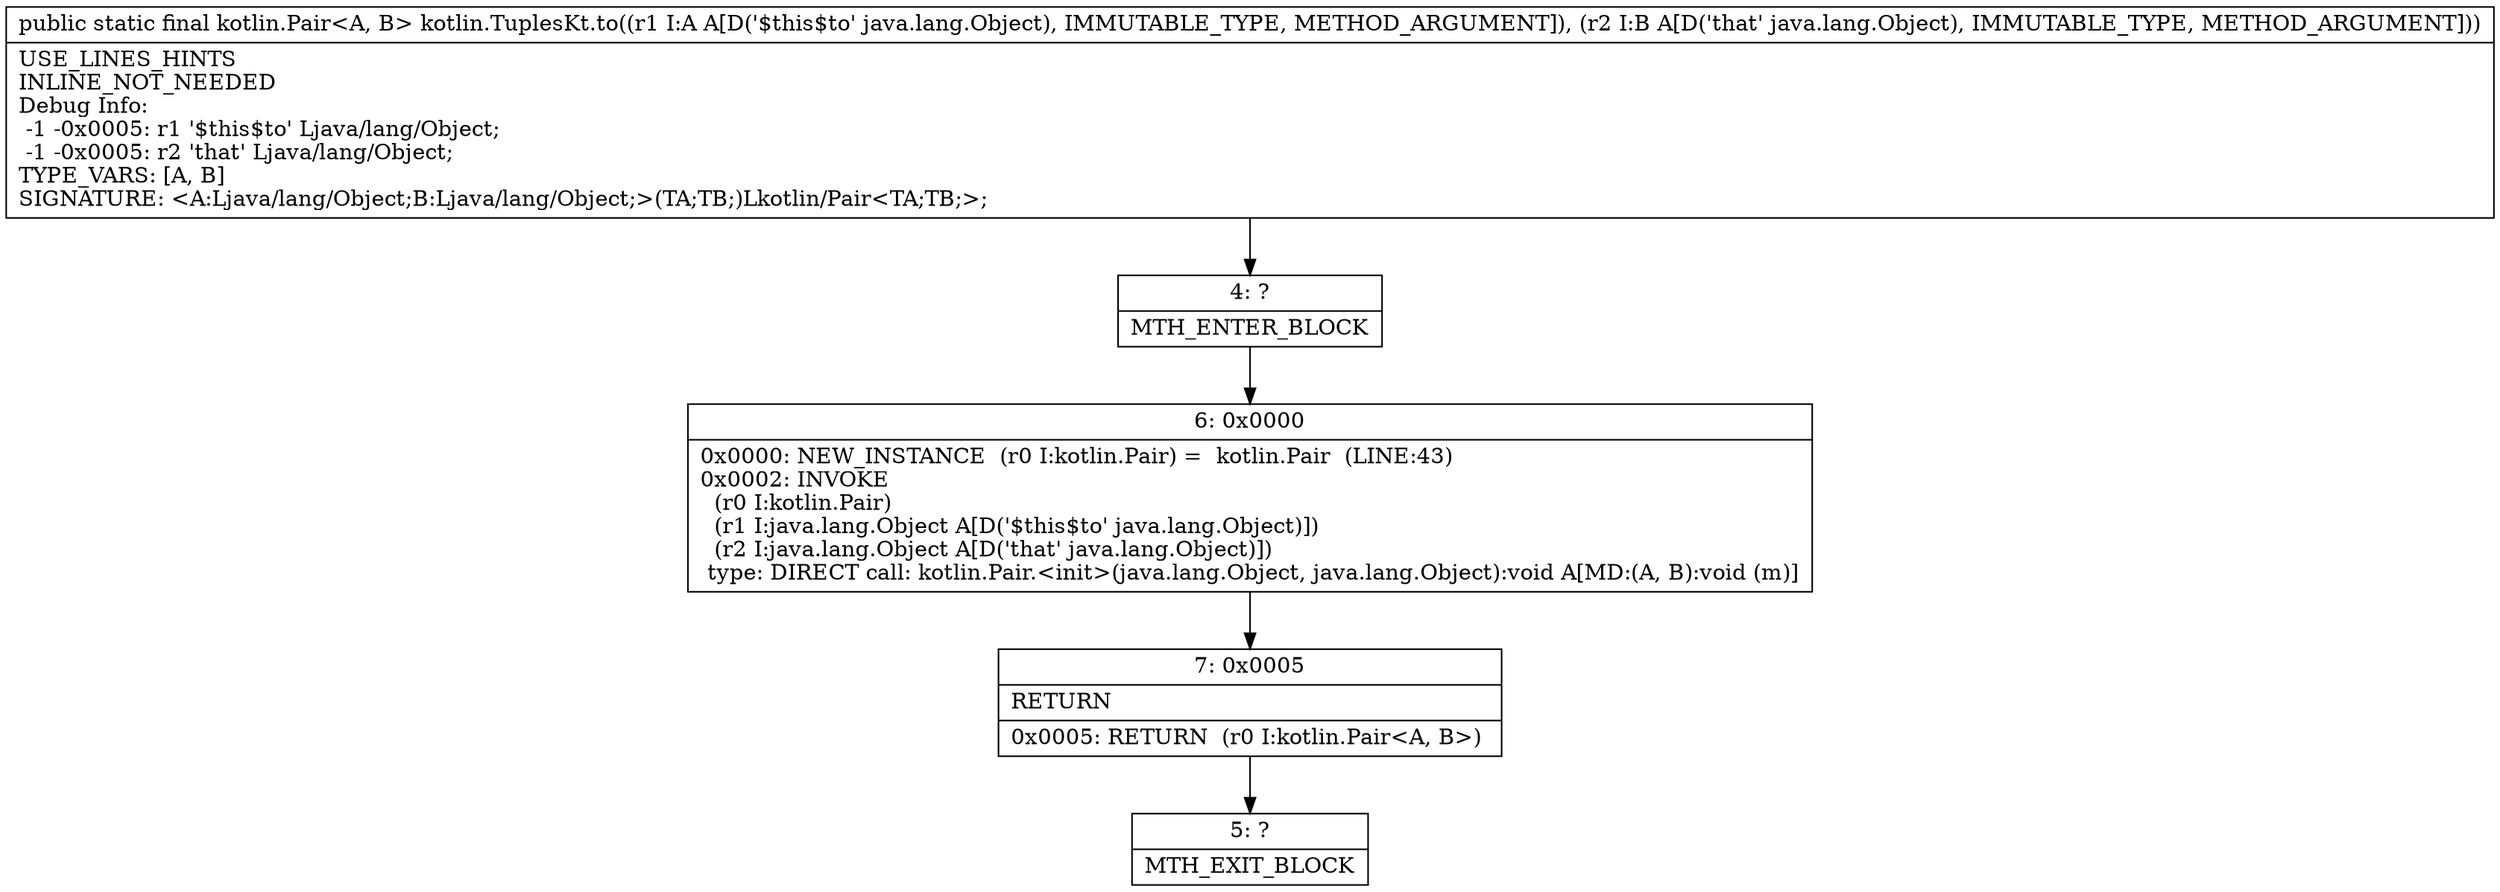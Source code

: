 digraph "CFG forkotlin.TuplesKt.to(Ljava\/lang\/Object;Ljava\/lang\/Object;)Lkotlin\/Pair;" {
Node_4 [shape=record,label="{4\:\ ?|MTH_ENTER_BLOCK\l}"];
Node_6 [shape=record,label="{6\:\ 0x0000|0x0000: NEW_INSTANCE  (r0 I:kotlin.Pair) =  kotlin.Pair  (LINE:43)\l0x0002: INVOKE  \l  (r0 I:kotlin.Pair)\l  (r1 I:java.lang.Object A[D('$this$to' java.lang.Object)])\l  (r2 I:java.lang.Object A[D('that' java.lang.Object)])\l type: DIRECT call: kotlin.Pair.\<init\>(java.lang.Object, java.lang.Object):void A[MD:(A, B):void (m)]\l}"];
Node_7 [shape=record,label="{7\:\ 0x0005|RETURN\l|0x0005: RETURN  (r0 I:kotlin.Pair\<A, B\>) \l}"];
Node_5 [shape=record,label="{5\:\ ?|MTH_EXIT_BLOCK\l}"];
MethodNode[shape=record,label="{public static final kotlin.Pair\<A, B\> kotlin.TuplesKt.to((r1 I:A A[D('$this$to' java.lang.Object), IMMUTABLE_TYPE, METHOD_ARGUMENT]), (r2 I:B A[D('that' java.lang.Object), IMMUTABLE_TYPE, METHOD_ARGUMENT]))  | USE_LINES_HINTS\lINLINE_NOT_NEEDED\lDebug Info:\l  \-1 \-0x0005: r1 '$this$to' Ljava\/lang\/Object;\l  \-1 \-0x0005: r2 'that' Ljava\/lang\/Object;\lTYPE_VARS: [A, B]\lSIGNATURE: \<A:Ljava\/lang\/Object;B:Ljava\/lang\/Object;\>(TA;TB;)Lkotlin\/Pair\<TA;TB;\>;\l}"];
MethodNode -> Node_4;Node_4 -> Node_6;
Node_6 -> Node_7;
Node_7 -> Node_5;
}

